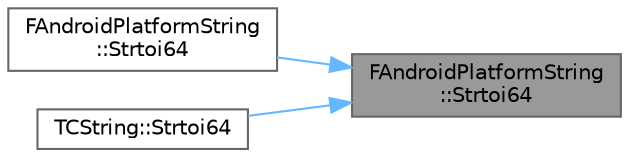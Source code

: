 digraph "FAndroidPlatformString::Strtoi64"
{
 // INTERACTIVE_SVG=YES
 // LATEX_PDF_SIZE
  bgcolor="transparent";
  edge [fontname=Helvetica,fontsize=10,labelfontname=Helvetica,labelfontsize=10];
  node [fontname=Helvetica,fontsize=10,shape=box,height=0.2,width=0.4];
  rankdir="RL";
  Node1 [id="Node000001",label="FAndroidPlatformString\l::Strtoi64",height=0.2,width=0.4,color="gray40", fillcolor="grey60", style="filled", fontcolor="black",tooltip=" "];
  Node1 -> Node2 [id="edge1_Node000001_Node000002",dir="back",color="steelblue1",style="solid",tooltip=" "];
  Node2 [id="Node000002",label="FAndroidPlatformString\l::Strtoi64",height=0.2,width=0.4,color="grey40", fillcolor="white", style="filled",URL="$d5/d69/structFAndroidPlatformString.html#a8fd320d10f73e1a0d6abfd1a502d5332",tooltip=" "];
  Node1 -> Node3 [id="edge2_Node000001_Node000003",dir="back",color="steelblue1",style="solid",tooltip=" "];
  Node3 [id="Node000003",label="TCString::Strtoi64",height=0.2,width=0.4,color="grey40", fillcolor="white", style="filled",URL="$df/d74/structTCString.html#a4458445ec3f3f43aff5b2d36cecfe654",tooltip="strtoi wrapper"];
}
